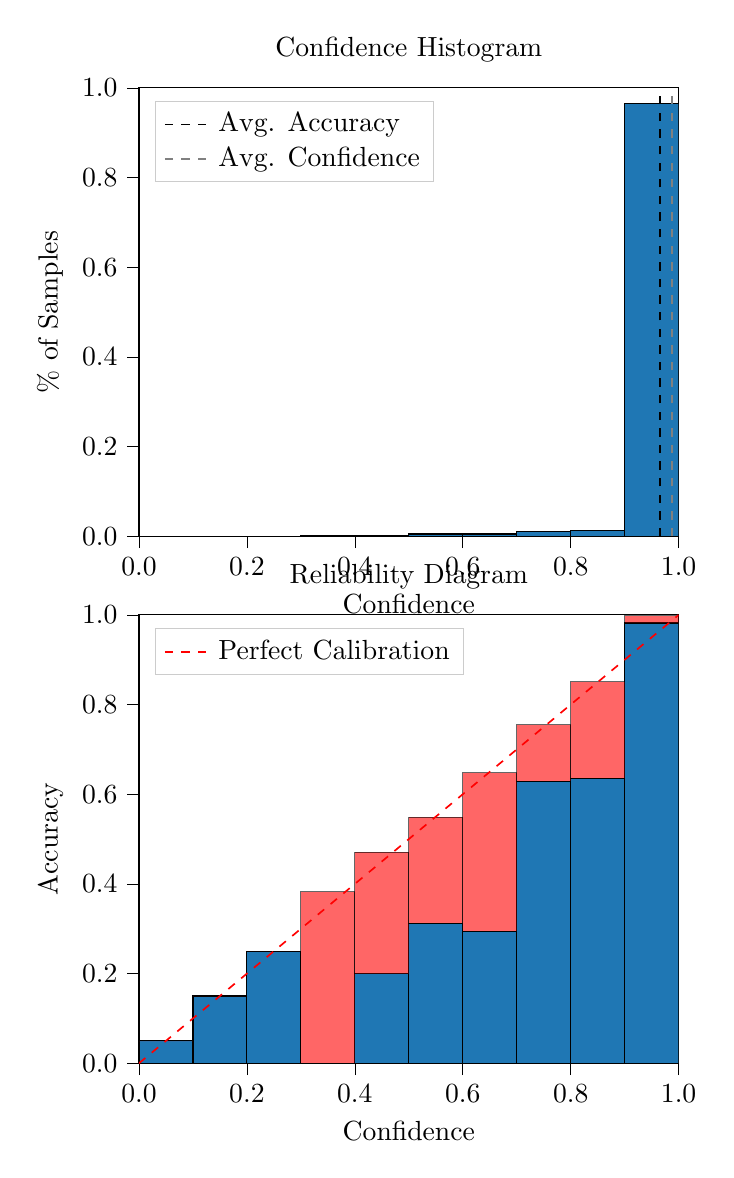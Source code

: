 % This file was created by tikzplotlib v0.9.8.
\begin{tikzpicture}

\definecolor{color0}{rgb}{0.122,0.467,0.706}

\begin{groupplot}[group style={group size=1 by 2}]
\nextgroupplot[
legend cell align={left},
legend style={
  fill opacity=0.8,
  draw opacity=1,
  text opacity=1,
  at={(0.03,0.97)},
  anchor=north west,
  draw=white!80!black
},
tick align=outside,
tick pos=left,
title={Confidence Histogram},
x grid style={white!69.02!black},
xlabel={Confidence},
xmin=0, xmax=1,
xtick style={color=black},
xtick={0,0.2,0.4,0.6,0.8,1},
xticklabels={0.0,0.2,0.4,0.6,0.8,1.0},
y grid style={white!69.02!black},
ylabel={\% of Samples},
ymin=0, ymax=1,
ytick style={color=black},
ytick={0,0.2,0.4,0.6,0.8,1},
yticklabels={0.0,0.2,0.4,0.6,0.8,1.0}
]
\draw[draw=black,fill=color0] (axis cs:-6.939e-18,0) rectangle (axis cs:0.1,0);
\draw[draw=black,fill=color0] (axis cs:0.1,0) rectangle (axis cs:0.2,0);
\draw[draw=black,fill=color0] (axis cs:0.2,0) rectangle (axis cs:0.3,0);
\draw[draw=black,fill=color0] (axis cs:0.3,0) rectangle (axis cs:0.4,0.001);
\draw[draw=black,fill=color0] (axis cs:0.4,0) rectangle (axis cs:0.5,0.001);
\draw[draw=black,fill=color0] (axis cs:0.5,0) rectangle (axis cs:0.6,0.005);
\draw[draw=black,fill=color0] (axis cs:0.6,0) rectangle (axis cs:0.7,0.005);
\draw[draw=black,fill=color0] (axis cs:0.7,0) rectangle (axis cs:0.8,0.01);
\draw[draw=black,fill=color0] (axis cs:0.8,0) rectangle (axis cs:0.9,0.013);
\draw[draw=black,fill=color0] (axis cs:0.9,0) rectangle (axis cs:1,0.965);
\addplot [semithick, black, dashed]
table {%
0.966 0
0.966 1
};
\addlegendentry{Avg. Accuracy}
\addplot [semithick, white!50.196!black, dashed]
table {%
0.988 0
0.988 1
};
\addlegendentry{Avg. Confidence}

\nextgroupplot[
legend cell align={left},
legend style={
  fill opacity=0.8,
  draw opacity=1,
  text opacity=1,
  at={(0.03,0.97)},
  anchor=north west,
  draw=white!80!black
},
tick align=outside,
tick pos=left,
title={Reliability Diagram},
x grid style={white!69.02!black},
xlabel={Confidence},
xmin=0, xmax=1,
xtick style={color=black},
xtick={0,0.2,0.4,0.6,0.8,1},
xticklabels={0.0,0.2,0.4,0.6,0.8,1.0},
y grid style={white!69.02!black},
ylabel={Accuracy},
ymin=0, ymax=1,
ytick style={color=black},
ytick={0,0.2,0.4,0.6,0.8,1},
yticklabels={0.0,0.2,0.4,0.6,0.8,1.0}
]
\draw[draw=black,fill=color0] (axis cs:-6.939e-18,0) rectangle (axis cs:0.1,0.05);
\draw[draw=black,fill=color0] (axis cs:0.1,0) rectangle (axis cs:0.2,0.15);
\draw[draw=black,fill=color0] (axis cs:0.2,0) rectangle (axis cs:0.3,0.25);
\draw[draw=black,fill=color0] (axis cs:0.3,0) rectangle (axis cs:0.4,0);
\draw[draw=black,fill=color0] (axis cs:0.4,0) rectangle (axis cs:0.5,0.2);
\draw[draw=black,fill=color0] (axis cs:0.5,0) rectangle (axis cs:0.6,0.312);
\draw[draw=black,fill=color0] (axis cs:0.6,0) rectangle (axis cs:0.7,0.294);
\draw[draw=black,fill=color0] (axis cs:0.7,0) rectangle (axis cs:0.8,0.629);
\draw[draw=black,fill=color0] (axis cs:0.8,0) rectangle (axis cs:0.9,0.636);
\draw[draw=black,fill=color0] (axis cs:0.9,0) rectangle (axis cs:1,0.982);
\draw[draw=black,fill=red,opacity=0.6] (axis cs:-6.939e-18,0.05) rectangle (axis cs:0.1,0.05);
\draw[draw=black,fill=red,opacity=0.6] (axis cs:0.1,0.15) rectangle (axis cs:0.2,0.15);
\draw[draw=black,fill=red,opacity=0.6] (axis cs:0.2,0.25) rectangle (axis cs:0.3,0.25);
\draw[draw=black,fill=red,opacity=0.6] (axis cs:0.3,0) rectangle (axis cs:0.4,0.383);
\draw[draw=black,fill=red,opacity=0.6] (axis cs:0.4,0.2) rectangle (axis cs:0.5,0.471);
\draw[draw=black,fill=red,opacity=0.6] (axis cs:0.5,0.312) rectangle (axis cs:0.6,0.549);
\draw[draw=black,fill=red,opacity=0.6] (axis cs:0.6,0.294) rectangle (axis cs:0.7,0.648);
\draw[draw=black,fill=red,opacity=0.6] (axis cs:0.7,0.629) rectangle (axis cs:0.8,0.755);
\draw[draw=black,fill=red,opacity=0.6] (axis cs:0.8,0.636) rectangle (axis cs:0.9,0.851);
\draw[draw=black,fill=red,opacity=0.6] (axis cs:0.9,0.982) rectangle (axis cs:1,0.998);
\addplot [semithick, red, dashed]
table {%
0 0
1 1
};
\addlegendentry{Perfect Calibration}
\end{groupplot}

\end{tikzpicture}

